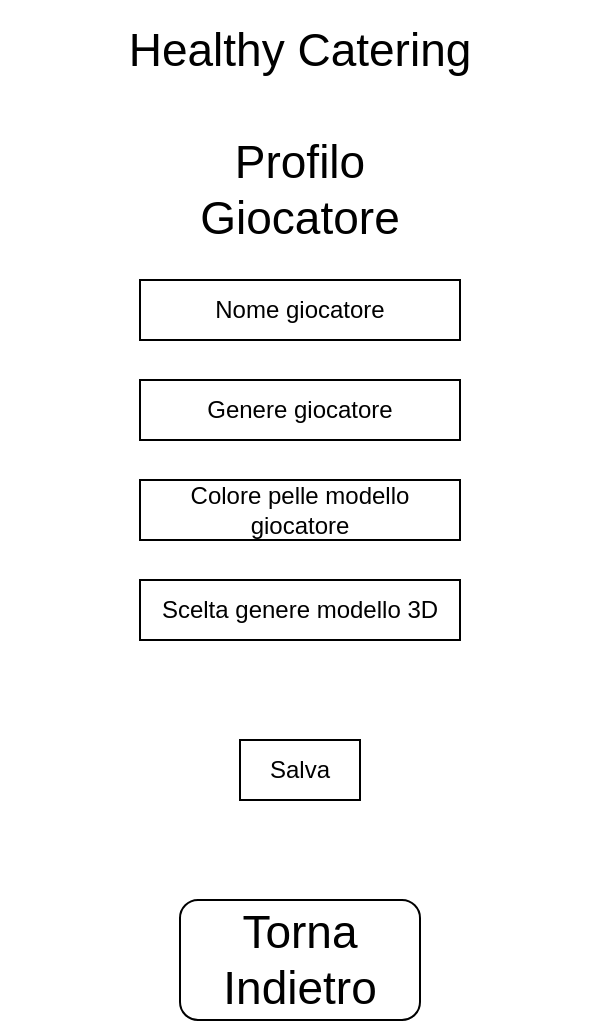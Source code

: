 <mxfile version="18.0.3" type="device"><diagram id="u2xqNWCcZT6Zx0NnnoJK" name="Page-1"><mxGraphModel dx="1038" dy="489" grid="1" gridSize="10" guides="1" tooltips="1" connect="1" arrows="1" fold="1" page="1" pageScale="1" pageWidth="827" pageHeight="1169" math="0" shadow="0"><root><mxCell id="0"/><mxCell id="1" parent="0"/><mxCell id="-qWk9D2lYr1B211Cd-G_-7" value="&lt;font style=&quot;font-size: 23px&quot;&gt;Healthy Catering&lt;/font&gt;" style="text;html=1;strokeColor=none;fillColor=none;align=center;verticalAlign=middle;whiteSpace=wrap;rounded=0;" parent="1" vertex="1"><mxGeometry x="110" y="40" width="300" height="50" as="geometry"/></mxCell><mxCell id="-qWk9D2lYr1B211Cd-G_-8" value="Profilo Giocatore" style="text;html=1;strokeColor=none;fillColor=none;align=center;verticalAlign=middle;whiteSpace=wrap;rounded=0;fontSize=23;" parent="1" vertex="1"><mxGeometry x="210" y="120" width="100" height="30" as="geometry"/></mxCell><mxCell id="yhYoWKQ9h_qxZHvAiLxo-7" value="&lt;font style=&quot;font-size: 23px&quot;&gt;Torna Indietro&lt;/font&gt;" style="rounded=1;whiteSpace=wrap;html=1;" parent="1" vertex="1"><mxGeometry x="200" y="490" width="120" height="60" as="geometry"/></mxCell><mxCell id="PJ07mKdmY_2RSKr5W_wX-1" value="Nome giocatore" style="rounded=0;whiteSpace=wrap;html=1;hachureGap=4;" parent="1" vertex="1"><mxGeometry x="180" y="180" width="160" height="30" as="geometry"/></mxCell><mxCell id="PJ07mKdmY_2RSKr5W_wX-3" value="Genere giocatore" style="rounded=0;whiteSpace=wrap;html=1;hachureGap=4;" parent="1" vertex="1"><mxGeometry x="180" y="230" width="160" height="30" as="geometry"/></mxCell><mxCell id="PJ07mKdmY_2RSKr5W_wX-5" value="Colore pelle modello giocatore" style="rounded=0;whiteSpace=wrap;html=1;hachureGap=4;" parent="1" vertex="1"><mxGeometry x="180" y="280" width="160" height="30" as="geometry"/></mxCell><mxCell id="PJ07mKdmY_2RSKr5W_wX-6" value="Scelta genere modello 3D" style="rounded=0;whiteSpace=wrap;html=1;hachureGap=4;" parent="1" vertex="1"><mxGeometry x="180" y="330" width="160" height="30" as="geometry"/></mxCell><mxCell id="PJ07mKdmY_2RSKr5W_wX-8" value="Salva" style="rounded=0;whiteSpace=wrap;html=1;hachureGap=4;" parent="1" vertex="1"><mxGeometry x="230" y="410" width="60" height="30" as="geometry"/></mxCell></root></mxGraphModel></diagram></mxfile>